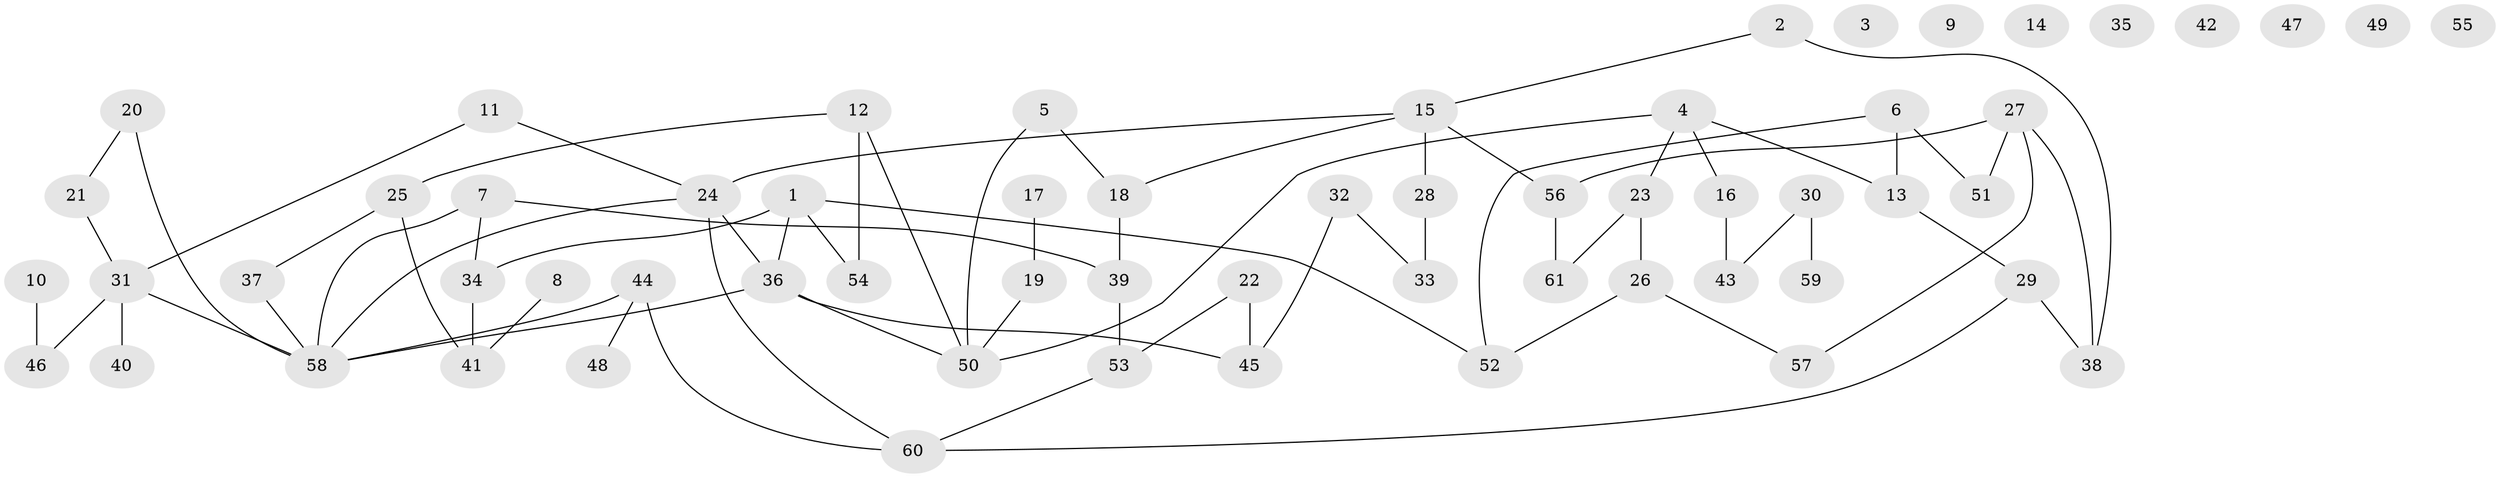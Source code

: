 // coarse degree distribution, {7: 0.08695652173913043, 5: 0.17391304347826086, 4: 0.13043478260869565, 1: 0.2608695652173913, 2: 0.17391304347826086, 3: 0.17391304347826086}
// Generated by graph-tools (version 1.1) at 2025/47/03/04/25 22:47:55]
// undirected, 61 vertices, 73 edges
graph export_dot {
  node [color=gray90,style=filled];
  1;
  2;
  3;
  4;
  5;
  6;
  7;
  8;
  9;
  10;
  11;
  12;
  13;
  14;
  15;
  16;
  17;
  18;
  19;
  20;
  21;
  22;
  23;
  24;
  25;
  26;
  27;
  28;
  29;
  30;
  31;
  32;
  33;
  34;
  35;
  36;
  37;
  38;
  39;
  40;
  41;
  42;
  43;
  44;
  45;
  46;
  47;
  48;
  49;
  50;
  51;
  52;
  53;
  54;
  55;
  56;
  57;
  58;
  59;
  60;
  61;
  1 -- 34;
  1 -- 36;
  1 -- 52;
  1 -- 54;
  2 -- 15;
  2 -- 38;
  4 -- 13;
  4 -- 16;
  4 -- 23;
  4 -- 50;
  5 -- 18;
  5 -- 50;
  6 -- 13;
  6 -- 51;
  6 -- 52;
  7 -- 34;
  7 -- 39;
  7 -- 58;
  8 -- 41;
  10 -- 46;
  11 -- 24;
  11 -- 31;
  12 -- 25;
  12 -- 50;
  12 -- 54;
  13 -- 29;
  15 -- 18;
  15 -- 24;
  15 -- 28;
  15 -- 56;
  16 -- 43;
  17 -- 19;
  18 -- 39;
  19 -- 50;
  20 -- 21;
  20 -- 58;
  21 -- 31;
  22 -- 45;
  22 -- 53;
  23 -- 26;
  23 -- 61;
  24 -- 36;
  24 -- 58;
  24 -- 60;
  25 -- 37;
  25 -- 41;
  26 -- 52;
  26 -- 57;
  27 -- 38;
  27 -- 51;
  27 -- 56;
  27 -- 57;
  28 -- 33;
  29 -- 38;
  29 -- 60;
  30 -- 43;
  30 -- 59;
  31 -- 40;
  31 -- 46;
  31 -- 58;
  32 -- 33;
  32 -- 45;
  34 -- 41;
  36 -- 45;
  36 -- 50;
  36 -- 58;
  37 -- 58;
  39 -- 53;
  44 -- 48;
  44 -- 58;
  44 -- 60;
  53 -- 60;
  56 -- 61;
}
